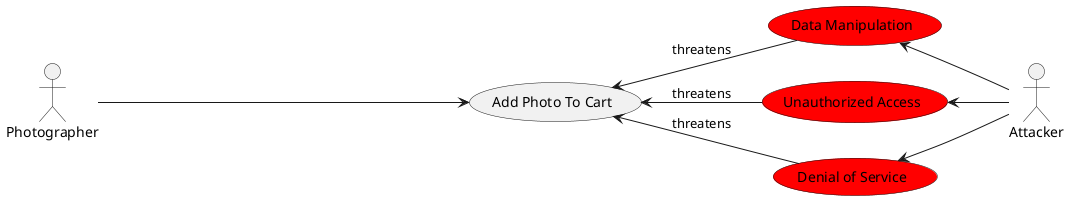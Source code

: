 @startuml

left to right direction

actor Photographer
actor Attacker

usecase (Add Photo To Cart)
usecase (Denial of Service) #Red
usecase (Unauthorized Access) #Red
usecase (Data Manipulation) #Red

Photographer -------> (Add Photo To Cart)
Attacker -up-> (Denial of Service)
Attacker -up-> (Unauthorized Access)
Attacker -up-> (Data Manipulation)



(Denial of Service) -up-> (Add Photo To Cart) : threatens
(Unauthorized Access) -up-> (Add Photo To Cart) : threatens
(Data Manipulation) -up-> (Add Photo To Cart) : threatens

@enduml